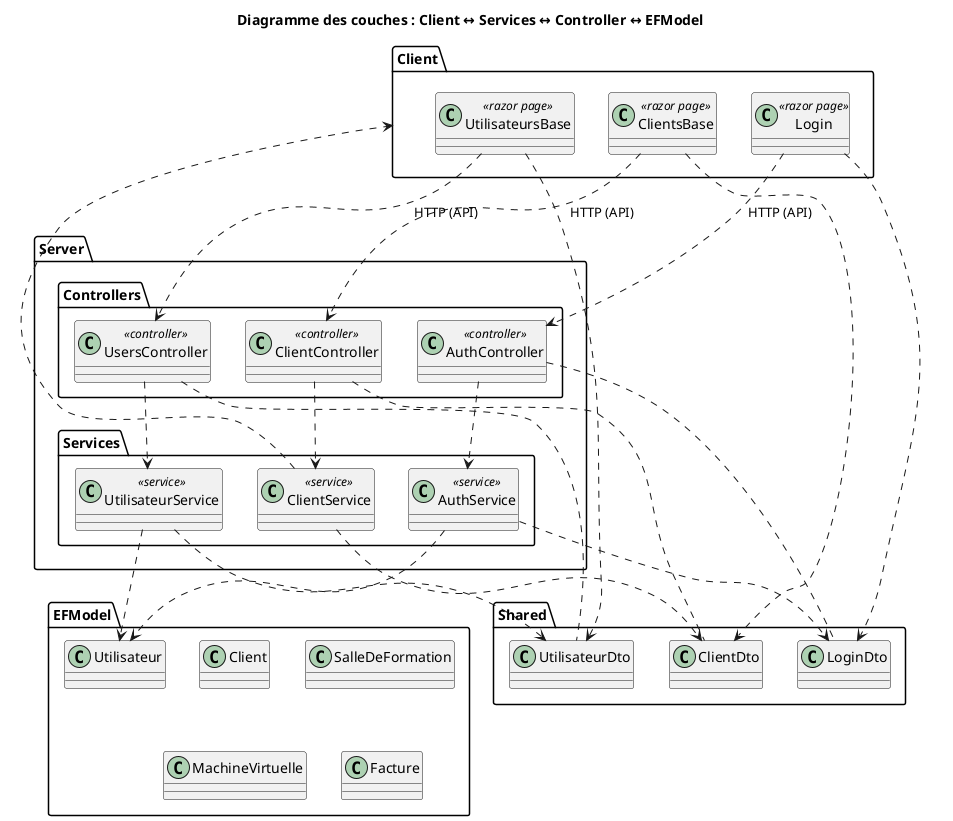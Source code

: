 @startuml
title Diagramme des couches : Client ↔ Services ↔ Controller ↔ EFModel

' === PACKAGES ===
package "Client" {
    class ClientsBase <<razor page>>
    class UtilisateursBase <<razor page>>
    class Login <<razor page>>
    ' ...autres pages...
}

package "Server" {
    package "Controllers" {
        class ClientController <<controller>>
        class UsersController <<controller>>
        class AuthController <<controller>>
        ' ...autres controllers...
    }
    package "Services" {
        class ClientService <<service>>
        class UtilisateurService <<service>>
        class AuthService <<service>>
        ' ...autres services...
    }
}

package "EFModel" {
    class Client
    class Utilisateur
    class SalleDeFormation
    class MachineVirtuelle
    class Facture
    ' ...autres entités...
}

package "Shared" {
    class ClientDto
    class UtilisateurDto
    class LoginDto
    ' ...autres DTOs...
}

' === RELATIONS ===

' Client appelle les contrôleurs via HTTP (API REST)
ClientsBase ..> ClientController : HTTP (API)
UtilisateursBase ..> UsersController : HTTP (API)
Login ..> AuthController : HTTP (API)

' Contrôleurs utilisent les services
ClientController ..> ClientService
UsersController ..> UtilisateurService
AuthController ..> AuthService

' Services utilisent EFModel (DbContext ou entités)
ClientService ..> Client
UtilisateurService ..> Utilisateur
AuthService ..> Utilisateur

' DTOs pour les échanges entre Client et Server
ClientsBase ..> ClientDto
ClientController .. ClientDto
UtilisateursBase ..> UtilisateurDto
UsersController .. UtilisateurDto
Login ..> LoginDto
AuthController .. LoginDto

' Les services peuvent retourner ou accepter des DTOs
ClientService ..> ClientDto
UtilisateurService ..> UtilisateurDto
AuthService ..> LoginDto

@enduml
